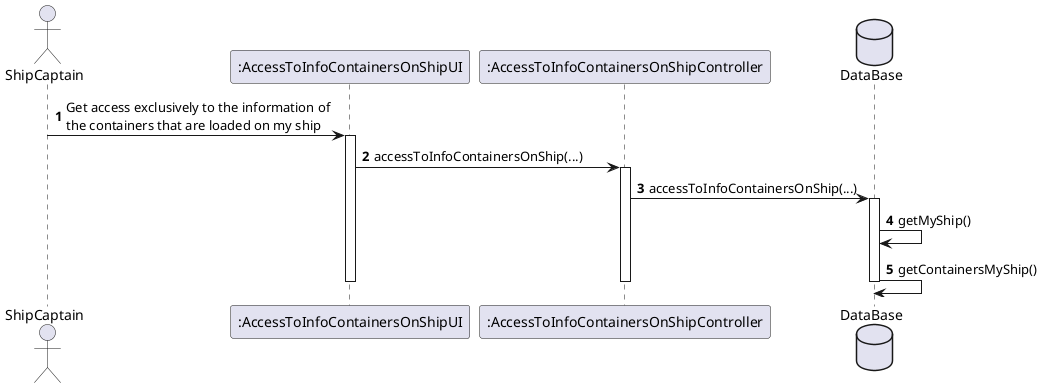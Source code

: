 @startuml
'https://plantuml.com/sequence-diagram

autonumber

actor       ShipCaptain             as Sc
participant    ":AccessToInfoContainersOnShipUI"         as UI
participant    ":AccessToInfoContainersOnShipController" as CTRL
database DataBase as db

Sc -> UI : Get access exclusively to the information of \nthe containers that are loaded on my ship
activate UI

UI -> CTRL : accessToInfoContainersOnShip(...)

activate CTRL

CTRL -> db : accessToInfoContainersOnShip(...)

activate db

db -> db : getMyShip()

db -> db : getContainersMyShip()

deactivate db

deactivate CTRL

deactivate UI
@enduml